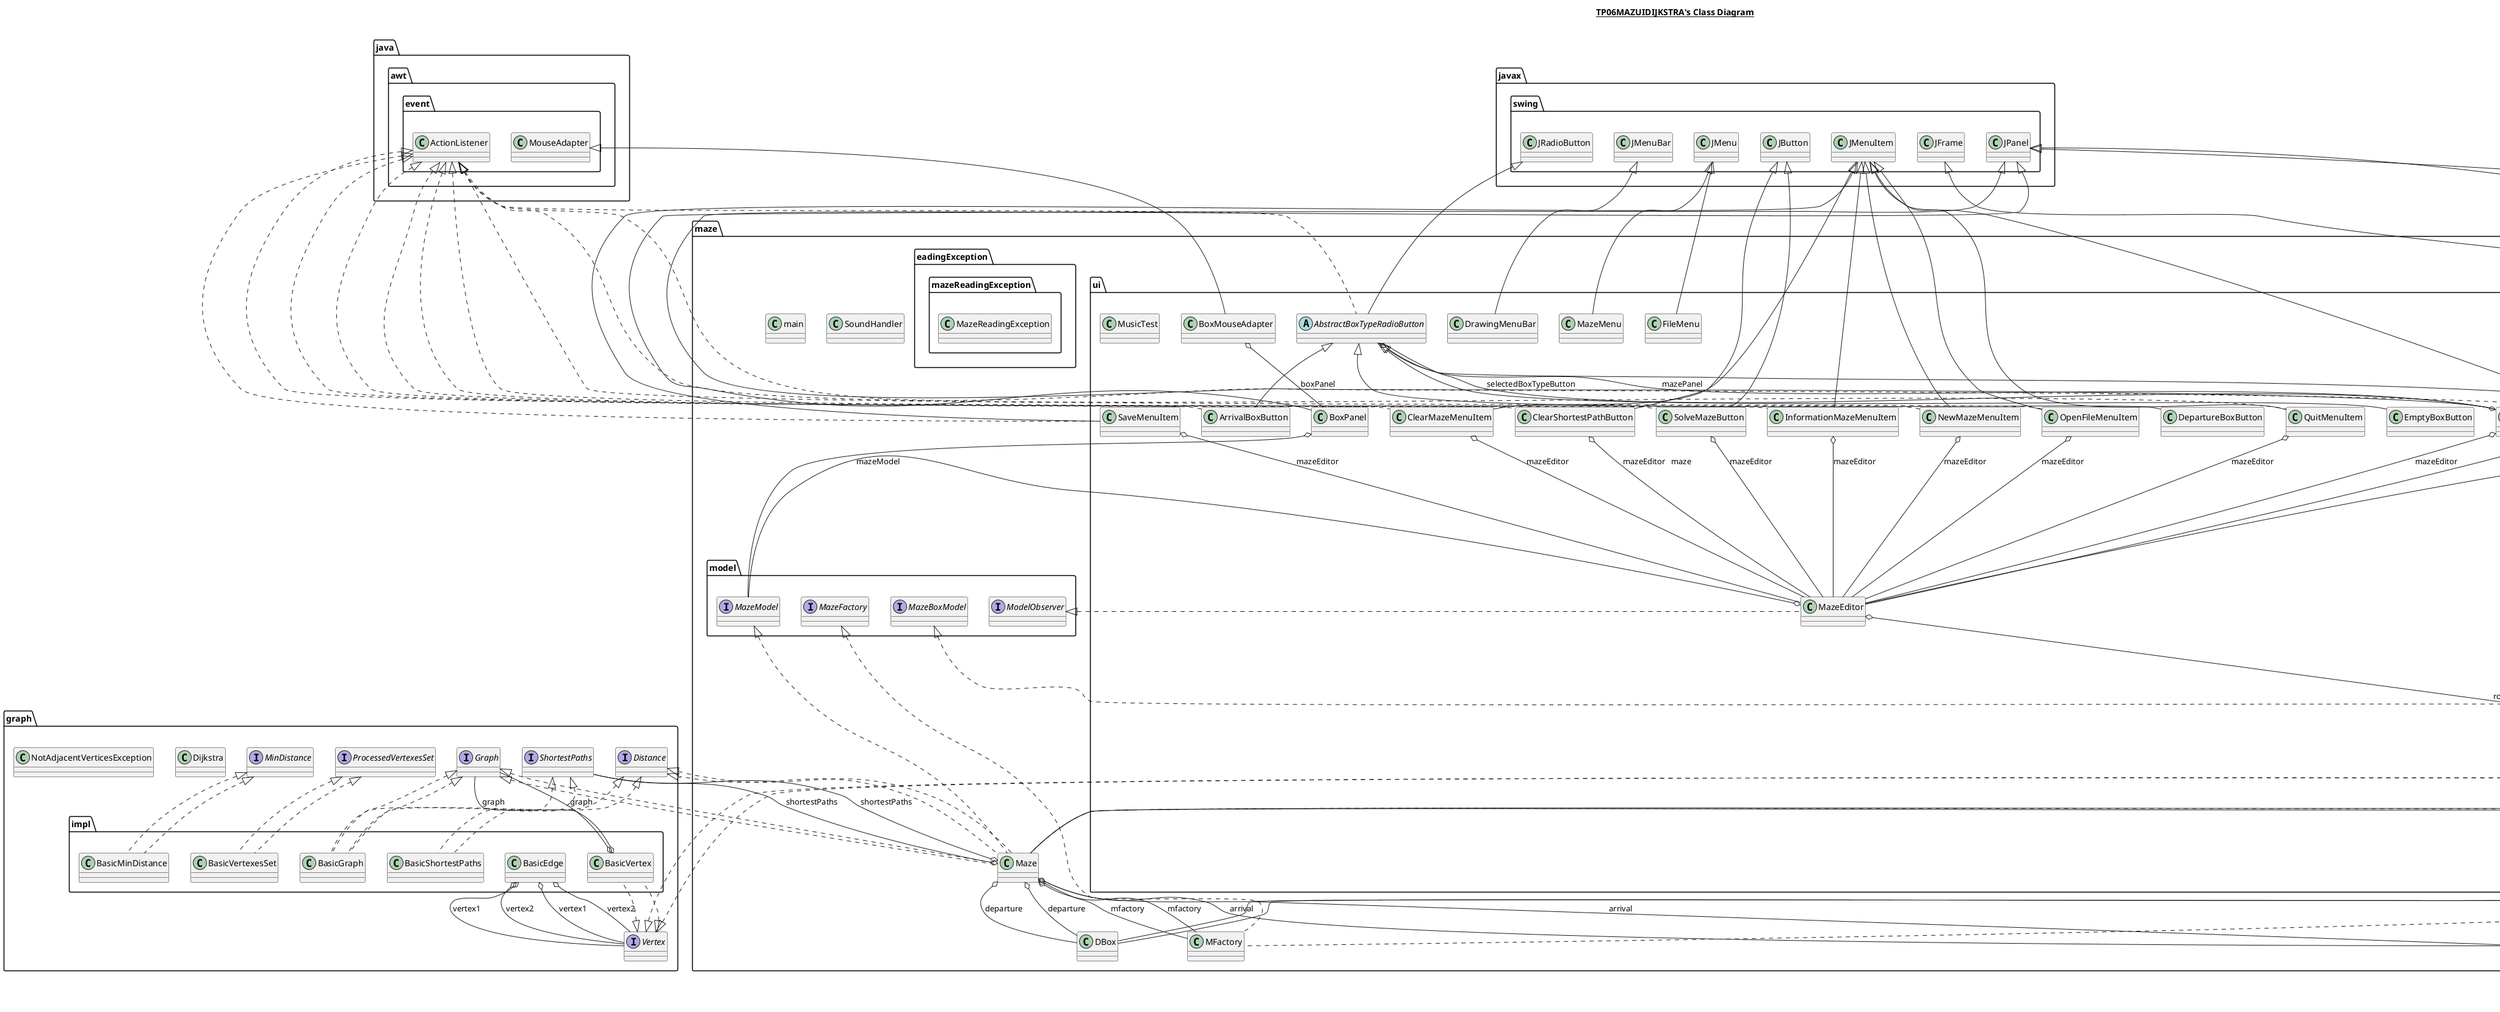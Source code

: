 @startuml

title __TP06MAZUIDIJKSTRA's Class Diagram__\n

  namespace graph {
    class graph.Dijkstra {
    }
  }
  

  namespace graph {
    class graph.Dijkstra {
    }
  }
  

  namespace graph {
    interface graph.Distance {
    }
  }
  

  namespace graph {
    interface graph.Distance {
    }
  }
  

  namespace graph {
    interface graph.Graph {
    }
  }
  

  namespace graph {
    interface graph.Graph {
    }
  }
  

  namespace graph {
    interface graph.MinDistance {
    }
  }
  

  namespace graph {
    interface graph.MinDistance {
    }
  }
  

  namespace graph {
    class graph.NotAdjacentVerticesException {
    }
  }
  

  namespace graph {
    interface graph.ProcessedVertexesSet {
    }
  }
  

  namespace graph {
    interface graph.ProcessedVertexesSet {
    }
  }
  

  namespace graph {
    interface graph.ShortestPaths {
    }
  }
  

  namespace graph {
    interface graph.ShortestPaths {
    }
  }
  

  namespace graph {
    interface graph.Vertex {
    }
  }
  

  namespace graph {
    interface graph.Vertex {
    }
  }
  

  namespace graph {
    namespace impl {
      class graph.impl.BasicEdge {
      }
    }
  }
  

  namespace graph {
    namespace impl {
      class graph.impl.BasicEdge {
      }
    }
  }
  

  namespace graph {
    namespace impl {
      class graph.impl.BasicGraph {
      }
    }
  }
  

  namespace graph {
    namespace impl {
      class graph.impl.BasicGraph {
      }
    }
  }
  

  namespace graph {
    namespace impl {
      class graph.impl.BasicMinDistance {
      }
    }
  }
  

  namespace graph {
    namespace impl {
      class graph.impl.BasicMinDistance {
      }
    }
  }
  

  namespace graph {
    namespace impl {
      class graph.impl.BasicShortestPaths {
      }
    }
  }
  

  namespace graph {
    namespace impl {
      class graph.impl.BasicShortestPaths {
      }
    }
  }
  

  namespace graph {
    namespace impl {
      class graph.impl.BasicVertex {
      }
    }
  }
  

  namespace graph {
    namespace impl {
      class graph.impl.BasicVertex {
      }
    }
  }
  

  namespace graph {
    namespace impl {
      class graph.impl.BasicVertexesSet {
      }
    }
  }
  

  namespace graph {
    namespace impl {
      class graph.impl.BasicVertexesSet {
      }
    }
  }
  

  namespace maze {
    class maze.ABox {
    }
  }
  

  namespace maze {
    class maze.ABox {
    }
  }
  

  namespace maze {
    class maze.DBox {
    }
  }
  

  namespace maze {
    class maze.DBox {
    }
  }
  

  namespace maze {
    class maze.EBox {
    }
  }
  

  namespace maze {
    class maze.EBox {
    }
  }
  

  namespace maze {
    abstract class maze.MBox {
    }
  }
  

  namespace maze {
    abstract class maze.MBox {
    }
  }
  

  namespace maze {
    class maze.MFactory {
    }
  }
  

  namespace maze {
    class maze.MFactory {
    }
  }
  

  namespace maze {
    class maze.Maze {
    }
  }
  

  namespace maze {
    class maze.Maze {
    }
  }
  

  namespace maze {
    class maze.SoundHandler {
    }
  }
  

  namespace maze {
    class maze.WBox {
    }
  }
  

  namespace maze {
    class maze.WBox {
    }
  }
  

  namespace maze {
    class maze.main {
    }
  }
  

  namespace maze {
    class maze.main {
    }
  }
  

  namespace maze {
    namespace model {
      interface maze.model.MazeBoxModel {
      }
    }
  }
  

  namespace maze {
    namespace model {
      interface maze.model.MazeFactory {
      }
    }
  }
  

  namespace maze {
    namespace model {
      interface maze.model.MazeModel {
      }
    }
  }
  

  namespace maze {
    namespace model {
      interface maze.model.ModelObserver {
      }
    }
  }
  

  namespace maze {
    namespace ui {
      abstract class maze.ui.AbstractBoxTypeRadioButton {
      }
    }
  }
  

  namespace maze {
    namespace ui {
      class maze.ui.ArrivalBoxButton {
      }
    }
  }
  

  namespace maze {
    namespace ui {
      class maze.ui.BoxMouseAdapter {
      }
    }
  }
  

  namespace maze {
    namespace ui {
      class maze.ui.BoxPanel {
      }
    }
  }
  

  namespace maze {
    namespace ui {
      class maze.ui.ChooserButtonGroup {
      }
    }
  }
  

  namespace maze {
    namespace ui {
      class maze.ui.ClearMazeMenuItem {
      }
    }
  }
  

  namespace maze {
    namespace ui {
      class maze.ui.ClearShortestPathButton {
      }
    }
  }
  

  namespace maze {
    namespace ui {
      class maze.ui.DepartureBoxButton {
      }
    }
  }
  

  namespace maze {
    namespace ui {
      class maze.ui.DrawingMenuBar {
      }
    }
  }
  

  namespace maze {
    namespace ui {
      class maze.ui.EmptyBoxButton {
      }
    }
  }
  

  namespace maze {
    namespace ui {
      class maze.ui.FileMenu {
      }
    }
  }
  

  namespace maze {
    namespace ui {
      class maze.ui.InformationMazeMenuItem {
      }
    }
  }
  

  namespace maze {
    namespace ui {
      class maze.ui.MazeEditor {
      }
    }
  }
  

  namespace maze {
    namespace ui {
      class maze.ui.MazeMenu {
      }
    }
  }
  

  namespace maze {
    namespace ui {
      class maze.ui.MazePanel {
      }
    }
  }
  

  namespace maze {
    namespace ui {
      class maze.ui.MusicTest {
      }
    }
  }
  

  namespace maze {
    namespace ui {
      class maze.ui.NewMazeMenuItem {
      }
    }
  }
  

  namespace maze {
    namespace ui {
      class maze.ui.OpenFileMenuItem {
      }
    }
  }
  

  namespace maze {
    namespace ui {
      class maze.ui.QuitMenuItem {
      }
    }
  }
  

  namespace maze {
    namespace ui {
      class maze.ui.RootPanel {
      }
    }
  }
  

  namespace maze {
    namespace ui {
      class maze.ui.SaveAsMenuItem {
      }
    }
  }
  

  namespace maze {
    namespace ui {
      class maze.ui.SaveMenuItem {
      }
    }
  }
  

  namespace maze {
    namespace ui {
      class maze.ui.SolveMazeButton {
      }
    }
  }
  

  namespace maze {
    namespace ui {
      class maze.ui.WallBoxButton {
      }
    }
  }
  

  namespace maze {
    namespace eadingException {
      class mazeReadingException.MazeReadingException {
      }
    }
  }
  

  graph.impl.BasicEdge o-- graph.Vertex : vertex1
  graph.impl.BasicEdge o-- graph.Vertex : vertex2
  graph.impl.BasicEdge o-- graph.Vertex : vertex1
  graph.impl.BasicEdge o-- graph.Vertex : vertex2
  graph.impl.BasicGraph .up.|> graph.Distance
  graph.impl.BasicGraph .up.|> graph.Graph
  graph.impl.BasicGraph .up.|> graph.Distance
  graph.impl.BasicGraph .up.|> graph.Graph
  graph.impl.BasicMinDistance .up.|> graph.MinDistance
  graph.impl.BasicMinDistance .up.|> graph.MinDistance
  graph.impl.BasicShortestPaths .up.|> graph.ShortestPaths
  graph.impl.BasicShortestPaths .up.|> graph.ShortestPaths
  graph.impl.BasicVertex .up.|> graph.Vertex
  graph.impl.BasicVertex o-- graph.Graph : graph
  graph.impl.BasicVertex .up.|> graph.Vertex
  graph.impl.BasicVertex o-- graph.Graph : graph
  graph.impl.BasicVertexesSet .up.|> graph.ProcessedVertexesSet
  graph.impl.BasicVertexesSet .up.|> graph.ProcessedVertexesSet
  maze.ABox -up-|> maze.MBox
  maze.ABox -up-|> maze.MBox
  maze.DBox -up-|> maze.MBox
  maze.DBox -up-|> maze.MBox
  maze.EBox -up-|> maze.MBox
  maze.EBox -up-|> maze.MBox
  maze.MBox .up.|> fr.tp.maze.model.MazeBoxModel
  maze.MBox .up.|> graph.Vertex
  maze.MBox o-- maze.Maze : maze
  maze.MBox .up.|> graph.Vertex
  maze.MBox .up.|> maze.model.MazeBoxModel
  maze.MBox o-- maze.Maze : maze
  maze.MFactory .up.|> maze.model.MazeFactory
  maze.MFactory .up.|> fr.tp.maze.model.MazeFactory
  maze.Maze .up.|> graph.Distance
  maze.Maze .up.|> graph.Graph
  maze.Maze .up.|> maze.model.MazeModel
  maze.Maze o-- maze.ABox : arrival
  maze.Maze o-- maze.DBox : departure
  maze.Maze o-- maze.MFactory : mfactory
  maze.Maze o-- graph.ShortestPaths : shortestPaths
  maze.Maze .up.|> fr.tp.maze.model.MazeModel
  maze.Maze .up.|> graph.Distance
  maze.Maze .up.|> graph.Graph
  maze.Maze o-- maze.ABox : arrival
  maze.Maze o-- maze.DBox : departure
  maze.Maze o-- maze.MFactory : mfactory
  maze.Maze o-- graph.ShortestPaths : shortestPaths
  maze.WBox -up-|> maze.MBox
  maze.WBox -up-|> maze.MBox
  maze.ui.AbstractBoxTypeRadioButton .up.|> java.awt.event.ActionListener
  maze.ui.AbstractBoxTypeRadioButton -up-|> javax.swing.JRadioButton
  maze.ui.AbstractBoxTypeRadioButton o-- maze.ui.MazePanel : mazePanel
  maze.ui.ArrivalBoxButton .up.|> java.awt.event.ActionListener
  maze.ui.ArrivalBoxButton -up-|> maze.ui.AbstractBoxTypeRadioButton
  maze.ui.BoxMouseAdapter -up-|> java.awt.event.MouseAdapter
  maze.ui.BoxMouseAdapter o-- maze.ui.BoxPanel : boxPanel
  maze.ui.BoxPanel -up-|> javax.swing.JPanel
  maze.ui.BoxPanel o-- maze.model.MazeModel : mazeModel
  maze.ui.ChooserButtonGroup -up-|> javax.swing.JPanel
  maze.ui.ClearMazeMenuItem .up.|> java.awt.event.ActionListener
  maze.ui.ClearMazeMenuItem -up-|> javax.swing.JMenuItem
  maze.ui.ClearMazeMenuItem o-- maze.ui.MazeEditor : mazeEditor
  maze.ui.ClearShortestPathButton .up.|> java.awt.event.ActionListener
  maze.ui.ClearShortestPathButton -up-|> javax.swing.JButton
  maze.ui.ClearShortestPathButton o-- maze.ui.MazeEditor : mazeEditor
  maze.ui.DepartureBoxButton -up-|> maze.ui.AbstractBoxTypeRadioButton
  maze.ui.DrawingMenuBar -up-|> javax.swing.JMenuBar
  maze.ui.EmptyBoxButton -up-|> maze.ui.AbstractBoxTypeRadioButton
  maze.ui.FileMenu -up-|> javax.swing.JMenu
  maze.ui.InformationMazeMenuItem .up.|> java.awt.event.ActionListener
  maze.ui.InformationMazeMenuItem -up-|> javax.swing.JMenuItem
  maze.ui.InformationMazeMenuItem o-- maze.ui.MazeEditor : mazeEditor
  maze.ui.MazeEditor .up.|> maze.model.ModelObserver
  maze.ui.MazeEditor -up-|> javax.swing.JFrame
  maze.ui.MazeEditor o-- maze.model.MazeModel : maze
  maze.ui.MazeEditor o-- maze.ui.RootPanel : rootPanel
  maze.ui.MazeMenu -up-|> javax.swing.JMenu
  maze.ui.MazePanel -up-|> javax.swing.JPanel
  maze.ui.MazePanel o-- maze.ui.MazeEditor : mazeEditor
  maze.ui.MazePanel o-- maze.ui.AbstractBoxTypeRadioButton : selectedBoxTypeButton
  maze.ui.NewMazeMenuItem .up.|> java.awt.event.ActionListener
  maze.ui.NewMazeMenuItem -up-|> javax.swing.JMenuItem
  maze.ui.NewMazeMenuItem o-- maze.ui.MazeEditor : mazeEditor
  maze.ui.OpenFileMenuItem .up.|> java.awt.event.ActionListener
  maze.ui.OpenFileMenuItem -up-|> javax.swing.JMenuItem
  maze.ui.OpenFileMenuItem o-- maze.ui.MazeEditor : mazeEditor
  maze.ui.QuitMenuItem .up.|> java.awt.event.ActionListener
  maze.ui.QuitMenuItem -up-|> javax.swing.JMenuItem
  maze.ui.QuitMenuItem o-- maze.ui.MazeEditor : mazeEditor
  maze.ui.RootPanel -up-|> javax.swing.JPanel
  maze.ui.RootPanel o-- maze.ui.ChooserButtonGroup : chooserButtonGroup
  maze.ui.RootPanel o-- maze.ui.MazePanel : mazePanel
  maze.ui.SaveAsMenuItem .up.|> java.awt.event.ActionListener
  maze.ui.SaveAsMenuItem -up-|> javax.swing.JMenuItem
  maze.ui.SaveAsMenuItem o-- maze.ui.MazeEditor : mazeEditor
  maze.ui.SaveMenuItem .up.|> java.awt.event.ActionListener
  maze.ui.SaveMenuItem -up-|> javax.swing.JMenuItem
  maze.ui.SaveMenuItem o-- maze.ui.MazeEditor : mazeEditor
  maze.ui.SolveMazeButton .up.|> java.awt.event.ActionListener
  maze.ui.SolveMazeButton -up-|> javax.swing.JButton
  maze.ui.SolveMazeButton o-- maze.ui.MazeEditor : mazeEditor
  maze.ui.WallBoxButton -up-|> maze.ui.AbstractBoxTypeRadioButton


right footer


PlantUML diagram generated by SketchIt! (https://bitbucket.org/pmesmeur/sketch.it)
For more information about this tool, please contact philippe.mesmeur@gmail.com
endfooter

@enduml
